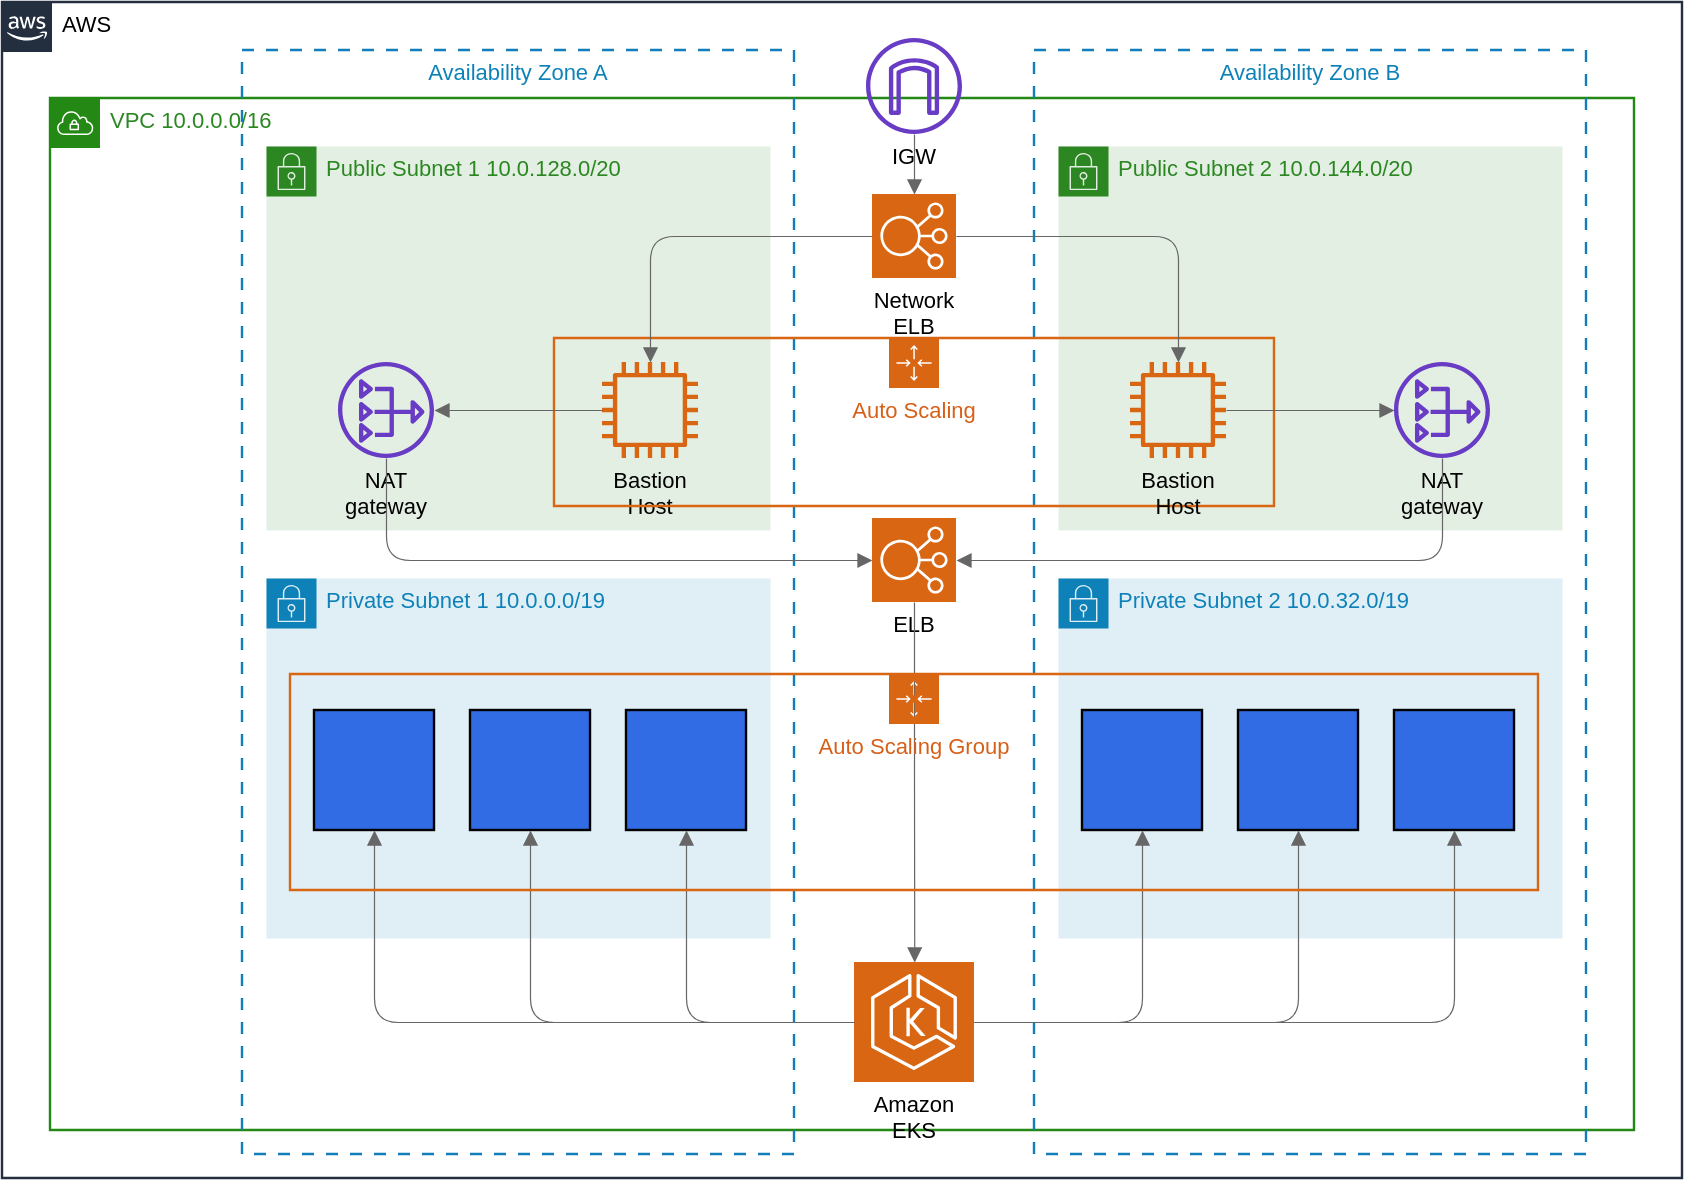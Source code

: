 <mxfile version="12.2.7" type="github" pages="2">
  <diagram id="dHQVJWcZbnQs-88rT2f-" name="Page-1">
    <mxGraphModel dx="946" dy="535" grid="1" gridSize="10" guides="1" tooltips="1" connect="1" arrows="1" fold="1" page="1" pageScale="1" pageWidth="827" pageHeight="1169" math="0" shadow="0">
      <root>
        <mxCell id="0"/>
        <mxCell id="1" parent="0"/>
        <mxCell id="4P0GgKVW7XmWCGAA4Uph-1" value="Private Subnet 1 10.0.0.0/19" style="html=1;whiteSpace=wrap;shape=mxgraph.aws4.group;grIcon=mxgraph.aws4.group_security_group;grStroke=0;verticalAlign=top;align=left;spacingLeft=30;fillOpacity=100;fillColor=#E0EFF6;strokeColor=#0E82B8;fontColor=#0E82B8;fontSize=11;spacing=0;strokeOpacity=100;strokeWidth=0;" vertex="1" parent="1">
          <mxGeometry x="240" y="408" width="252" height="180" as="geometry"/>
        </mxCell>
        <mxCell id="4P0GgKVW7XmWCGAA4Uph-2" value="AWS" style="html=1;whiteSpace=wrap;shape=mxgraph.aws4.group;grIcon=mxgraph.aws4.group_aws_cloud_alt;verticalAlign=top;align=left;spacingLeft=30;fillColor=none;fillOpacity=100;fontSize=11;spacing=0;strokeColor=#232f3e;strokeOpacity=100;strokeWidth=1.2;" vertex="1" parent="1">
          <mxGeometry x="108" y="120" width="840" height="588" as="geometry"/>
        </mxCell>
        <mxCell id="4P0GgKVW7XmWCGAA4Uph-3" value="VPC 10.0.0.0/16" style="html=1;whiteSpace=wrap;shape=mxgraph.aws4.group;grIcon=mxgraph.aws4.group_vpc;verticalAlign=top;align=left;spacingLeft=30;fillColor=none;fillOpacity=100;fontColor=#2C8723;fontSize=11;spacing=0;strokeColor=#248814;strokeOpacity=100;strokeWidth=1.2;" vertex="1" parent="1">
          <mxGeometry x="132" y="168" width="792" height="516" as="geometry"/>
        </mxCell>
        <mxCell id="4P0GgKVW7XmWCGAA4Uph-4" value="Public Subnet 1 10.0.128.0/20" style="html=1;whiteSpace=wrap;shape=mxgraph.aws4.group;grIcon=mxgraph.aws4.group_security_group;grStroke=0;verticalAlign=top;align=left;spacingLeft=30;fillOpacity=100;fillColor=#E4EFE3;strokeColor=#2C8723;fontColor=#2C8723;fontSize=11;spacing=0;strokeOpacity=100;strokeWidth=0;" vertex="1" parent="1">
          <mxGeometry x="240" y="192" width="252" height="192" as="geometry"/>
        </mxCell>
        <mxCell id="4P0GgKVW7XmWCGAA4Uph-5" value="Bastion Host" style="html=1;whiteSpace=wrap;shape=mxgraph.aws4.instance2;labelPosition=center;verticalLabelPosition=bottom;align=center;verticalAlign=top;strokeColor=none;fontSize=11;spacing=0;strokeOpacity=100;fillColor=#d86613;strokeWidth=1.2;" vertex="1" parent="1">
          <mxGeometry x="408" y="300" width="48" height="48" as="geometry"/>
        </mxCell>
        <mxCell id="4P0GgKVW7XmWCGAA4Uph-6" value="Availability Zone B" style="html=1;whiteSpace=wrap;verticalAlign=top;fillColor=none;fillOpacity=100;dashed=1;dashPattern=5 5;fontColor=#0E82B8;fontSize=11;spacing=0;strokeColor=#147eba;strokeOpacity=100;strokeWidth=1.2;" vertex="1" parent="1">
          <mxGeometry x="624" y="144" width="276" height="552" as="geometry"/>
        </mxCell>
        <mxCell id="4P0GgKVW7XmWCGAA4Uph-7" value="Availability Zone A" style="html=1;whiteSpace=wrap;verticalAlign=top;fillColor=none;fillOpacity=100;dashed=1;dashPattern=5 5;fontColor=#0E82B8;fontSize=11;spacing=0;strokeColor=#147eba;strokeOpacity=100;strokeWidth=1.2;" vertex="1" parent="1">
          <mxGeometry x="228" y="144" width="276" height="552" as="geometry"/>
        </mxCell>
        <mxCell id="4P0GgKVW7XmWCGAA4Uph-8" value="Public Subnet 2 10.0.144.0/20" style="html=1;whiteSpace=wrap;shape=mxgraph.aws4.group;grIcon=mxgraph.aws4.group_security_group;grStroke=0;verticalAlign=top;align=left;spacingLeft=30;fillOpacity=100;fillColor=#E4EFE3;strokeColor=#2C8723;fontColor=#2C8723;fontSize=11;spacing=0;strokeOpacity=100;strokeWidth=0;" vertex="1" parent="1">
          <mxGeometry x="636" y="192" width="252" height="192" as="geometry"/>
        </mxCell>
        <mxCell id="4P0GgKVW7XmWCGAA4Uph-9" value="Private Subnet 2 10.0.32.0/19" style="html=1;whiteSpace=wrap;shape=mxgraph.aws4.group;grIcon=mxgraph.aws4.group_security_group;grStroke=0;verticalAlign=top;align=left;spacingLeft=30;fillOpacity=100;fillColor=#E0EFF6;strokeColor=#0E82B8;fontColor=#0E82B8;fontSize=11;spacing=0;strokeOpacity=100;strokeWidth=0;" vertex="1" parent="1">
          <mxGeometry x="636" y="408" width="252" height="180" as="geometry"/>
        </mxCell>
        <mxCell id="4P0GgKVW7XmWCGAA4Uph-10" value="" style="html=1;whiteSpace=wrap;fontSize=11;spacing=0;strokeOpacity=100;fillColor=#326ce5;strokeWidth=1.2;" vertex="1" parent="1">
          <mxGeometry x="264" y="474" width="60" height="60" as="geometry"/>
        </mxCell>
        <mxCell id="4P0GgKVW7XmWCGAA4Uph-11" value="Network ELB" style="html=1;whiteSpace=wrap;shape=mxgraph.aws4.resourceIcon;resIcon=mxgraph.aws4.elastic_load_balancing;verticalLabelPosition=bottom;align=center;verticalAlign=top;strokeColor=#ffffff;fontSize=11;spacing=0;strokeOpacity=100;fillColor=#d86613;strokeWidth=1.2;" vertex="1" parent="1">
          <mxGeometry x="543" y="216" width="42" height="42" as="geometry"/>
        </mxCell>
        <mxCell id="4P0GgKVW7XmWCGAA4Uph-12" value="Amazon EKS" style="html=1;whiteSpace=wrap;shape=mxgraph.aws4.resourceIcon;resIcon=mxgraph.aws4.eks;verticalLabelPosition=bottom;align=center;verticalAlign=top;strokeColor=#ffffff;fontSize=11;spacing=0;strokeOpacity=100;fillColor=#d86613;strokeWidth=1.2;" vertex="1" parent="1">
          <mxGeometry x="534" y="600" width="60" height="60" as="geometry"/>
        </mxCell>
        <mxCell id="4P0GgKVW7XmWCGAA4Uph-13" value="" style="html=1;whiteSpace=wrap;fontSize=11;spacing=0;strokeOpacity=100;fillColor=#326ce5;strokeWidth=1.2;" vertex="1" parent="1">
          <mxGeometry x="342" y="474" width="60" height="60" as="geometry"/>
        </mxCell>
        <mxCell id="4P0GgKVW7XmWCGAA4Uph-14" value="" style="html=1;whiteSpace=wrap;fontSize=11;spacing=0;strokeOpacity=100;fillColor=#326ce5;strokeWidth=1.2;" vertex="1" parent="1">
          <mxGeometry x="420" y="474" width="60" height="60" as="geometry"/>
        </mxCell>
        <mxCell id="4P0GgKVW7XmWCGAA4Uph-15" value="" style="html=1;whiteSpace=wrap;fontSize=11;spacing=0;strokeOpacity=100;fillColor=#326ce5;strokeWidth=1.2;" vertex="1" parent="1">
          <mxGeometry x="648" y="474" width="60" height="60" as="geometry"/>
        </mxCell>
        <mxCell id="4P0GgKVW7XmWCGAA4Uph-16" value="" style="html=1;whiteSpace=wrap;fontSize=11;spacing=0;strokeOpacity=100;fillColor=#326ce5;strokeWidth=1.2;" vertex="1" parent="1">
          <mxGeometry x="726" y="474" width="60" height="60" as="geometry"/>
        </mxCell>
        <mxCell id="4P0GgKVW7XmWCGAA4Uph-17" value="" style="html=1;whiteSpace=wrap;fontSize=11;spacing=0;strokeOpacity=100;fillColor=#326ce5;strokeWidth=1.2;" vertex="1" parent="1">
          <mxGeometry x="804" y="474" width="60" height="60" as="geometry"/>
        </mxCell>
        <mxCell id="4P0GgKVW7XmWCGAA4Uph-18" value="" style="html=1;jettySize=18;fontSize=11;strokeColor=#666666;strokeOpacity=100;strokeWidth=0.6;rounded=1;arcSize=24;edgeStyle=orthogonalEdgeStyle;startArrow=none;endArrow=block;endFill=1;exitX=1;exitY=0.5;exitPerimeter=1;entryX=0.5;entryY=1;entryPerimeter=1;" edge="1" parent="1" source="4P0GgKVW7XmWCGAA4Uph-12" target="4P0GgKVW7XmWCGAA4Uph-15">
          <mxGeometry width="100" height="100" relative="1" as="geometry"/>
        </mxCell>
        <mxCell id="4P0GgKVW7XmWCGAA4Uph-19" value="" style="html=1;jettySize=18;fontSize=11;strokeColor=#666666;strokeOpacity=100;strokeWidth=0.6;rounded=1;arcSize=24;edgeStyle=orthogonalEdgeStyle;startArrow=none;endArrow=block;endFill=1;exitX=1;exitY=0.5;exitPerimeter=1;entryX=0.5;entryY=1;entryPerimeter=1;" edge="1" parent="1" source="4P0GgKVW7XmWCGAA4Uph-12" target="4P0GgKVW7XmWCGAA4Uph-16">
          <mxGeometry width="100" height="100" relative="1" as="geometry"/>
        </mxCell>
        <mxCell id="4P0GgKVW7XmWCGAA4Uph-20" value="" style="html=1;jettySize=18;fontSize=11;strokeColor=#666666;strokeOpacity=100;strokeWidth=0.6;rounded=1;arcSize=24;edgeStyle=orthogonalEdgeStyle;startArrow=none;endArrow=block;endFill=1;exitX=1;exitY=0.5;exitPerimeter=1;entryX=0.5;entryY=1;entryPerimeter=1;" edge="1" parent="1" source="4P0GgKVW7XmWCGAA4Uph-12" target="4P0GgKVW7XmWCGAA4Uph-17">
          <mxGeometry width="100" height="100" relative="1" as="geometry"/>
        </mxCell>
        <mxCell id="4P0GgKVW7XmWCGAA4Uph-21" value="" style="html=1;jettySize=18;fontSize=11;strokeColor=#666666;strokeOpacity=100;strokeWidth=0.6;rounded=1;arcSize=24;edgeStyle=orthogonalEdgeStyle;startArrow=none;endArrow=block;endFill=1;exitX=0;exitY=0.5;exitPerimeter=1;entryX=0.5;entryY=1;entryPerimeter=1;" edge="1" parent="1" source="4P0GgKVW7XmWCGAA4Uph-12" target="4P0GgKVW7XmWCGAA4Uph-10">
          <mxGeometry width="100" height="100" relative="1" as="geometry"/>
        </mxCell>
        <mxCell id="4P0GgKVW7XmWCGAA4Uph-22" value="" style="html=1;jettySize=18;fontSize=11;strokeColor=#666666;strokeOpacity=100;strokeWidth=0.6;rounded=1;arcSize=24;edgeStyle=orthogonalEdgeStyle;startArrow=none;endArrow=block;endFill=1;exitX=0;exitY=0.5;exitPerimeter=1;entryX=0.5;entryY=1;entryPerimeter=1;" edge="1" parent="1" source="4P0GgKVW7XmWCGAA4Uph-12" target="4P0GgKVW7XmWCGAA4Uph-13">
          <mxGeometry width="100" height="100" relative="1" as="geometry"/>
        </mxCell>
        <mxCell id="4P0GgKVW7XmWCGAA4Uph-23" value="" style="html=1;jettySize=18;fontSize=11;strokeColor=#666666;strokeOpacity=100;strokeWidth=0.6;rounded=1;arcSize=24;edgeStyle=orthogonalEdgeStyle;startArrow=none;endArrow=block;endFill=1;exitX=0;exitY=0.5;exitPerimeter=1;entryX=0.5;entryY=1;entryPerimeter=1;" edge="1" parent="1" source="4P0GgKVW7XmWCGAA4Uph-12" target="4P0GgKVW7XmWCGAA4Uph-14">
          <mxGeometry width="100" height="100" relative="1" as="geometry"/>
        </mxCell>
        <mxCell id="4P0GgKVW7XmWCGAA4Uph-24" value="Auto Scaling" style="html=1;whiteSpace=wrap;shape=mxgraph.aws4.groupCenter;grIcon=mxgraph.aws4.group_auto_scaling_group;grStroke=1;verticalAlign=top;fillColor=none;fillOpacity=100;fontColor=#D75F17;spacingTop=25;fontSize=11;spacing=0;strokeColor=#d86613;strokeOpacity=100;strokeWidth=1.2;" vertex="1" parent="1">
          <mxGeometry x="384" y="288" width="360" height="84" as="geometry"/>
        </mxCell>
        <mxCell id="4P0GgKVW7XmWCGAA4Uph-25" value="IGW" style="html=1;whiteSpace=wrap;shape=mxgraph.aws4.internet_gateway;labelPosition=center;verticalLabelPosition=bottom;align=center;verticalAlign=top;strokeColor=none;fontSize=11;spacing=0;strokeOpacity=100;fillColor=#693cc5;strokeWidth=1.2;" vertex="1" parent="1">
          <mxGeometry x="540" y="138" width="48" height="48" as="geometry"/>
        </mxCell>
        <mxCell id="4P0GgKVW7XmWCGAA4Uph-26" value="" style="html=1;jettySize=18;fontSize=11;strokeColor=#666666;strokeOpacity=100;strokeWidth=0.6;rounded=1;arcSize=24;edgeStyle=orthogonalEdgeStyle;startArrow=none;endArrow=block;endFill=1;exitX=0.5;exitY=1;exitPerimeter=1;entryX=0.5;entryY=0;entryPerimeter=1;" edge="1" parent="1" source="4P0GgKVW7XmWCGAA4Uph-25" target="4P0GgKVW7XmWCGAA4Uph-11">
          <mxGeometry width="100" height="100" relative="1" as="geometry"/>
        </mxCell>
        <mxCell id="4P0GgKVW7XmWCGAA4Uph-27" value="Bastion Host" style="html=1;whiteSpace=wrap;shape=mxgraph.aws4.instance2;labelPosition=center;verticalLabelPosition=bottom;align=center;verticalAlign=top;strokeColor=none;fontSize=11;spacing=0;strokeOpacity=100;fillColor=#d86613;strokeWidth=1.2;" vertex="1" parent="1">
          <mxGeometry x="672" y="300" width="48" height="48" as="geometry"/>
        </mxCell>
        <mxCell id="4P0GgKVW7XmWCGAA4Uph-28" value="NAT gateway" style="html=1;whiteSpace=wrap;shape=mxgraph.aws4.nat_gateway;labelPosition=center;verticalLabelPosition=bottom;align=center;verticalAlign=top;strokeColor=none;fontSize=11;spacing=0;strokeOpacity=100;fillColor=#693cc5;strokeWidth=1.2;" vertex="1" parent="1">
          <mxGeometry x="276" y="300" width="48" height="48" as="geometry"/>
        </mxCell>
        <mxCell id="4P0GgKVW7XmWCGAA4Uph-29" value="NAT gateway" style="html=1;whiteSpace=wrap;shape=mxgraph.aws4.nat_gateway;labelPosition=center;verticalLabelPosition=bottom;align=center;verticalAlign=top;strokeColor=none;fontSize=11;spacing=0;strokeOpacity=100;fillColor=#693cc5;strokeWidth=1.2;" vertex="1" parent="1">
          <mxGeometry x="804" y="300" width="48" height="48" as="geometry"/>
        </mxCell>
        <mxCell id="4P0GgKVW7XmWCGAA4Uph-30" value="" style="html=1;jettySize=18;fontSize=11;strokeColor=#666666;strokeOpacity=100;strokeWidth=0.6;rounded=1;arcSize=24;edgeStyle=orthogonalEdgeStyle;startArrow=none;endArrow=block;endFill=1;exitX=0;exitY=0.5;exitPerimeter=1;entryX=0.5;entryY=0;entryPerimeter=1;" edge="1" parent="1" source="4P0GgKVW7XmWCGAA4Uph-11" target="4P0GgKVW7XmWCGAA4Uph-5">
          <mxGeometry width="100" height="100" relative="1" as="geometry"/>
        </mxCell>
        <mxCell id="4P0GgKVW7XmWCGAA4Uph-31" value="" style="html=1;jettySize=18;fontSize=11;strokeColor=#666666;strokeOpacity=100;strokeWidth=0.6;rounded=1;arcSize=24;edgeStyle=orthogonalEdgeStyle;startArrow=none;endArrow=block;endFill=1;exitX=1.0;exitY=0.5;exitPerimeter=1;entryX=0.5;entryY=0;entryPerimeter=1;" edge="1" parent="1" source="4P0GgKVW7XmWCGAA4Uph-11" target="4P0GgKVW7XmWCGAA4Uph-27">
          <mxGeometry width="100" height="100" relative="1" as="geometry"/>
        </mxCell>
        <mxCell id="4P0GgKVW7XmWCGAA4Uph-32" value="" style="html=1;jettySize=18;fontSize=11;strokeColor=#666666;strokeOpacity=100;strokeWidth=0.6;rounded=1;arcSize=24;edgeStyle=orthogonalEdgeStyle;startArrow=none;endArrow=block;endFill=1;exitX=0;exitY=0.5;exitPerimeter=1;entryX=1;entryY=0.5;entryPerimeter=1;" edge="1" parent="1" source="4P0GgKVW7XmWCGAA4Uph-5" target="4P0GgKVW7XmWCGAA4Uph-28">
          <mxGeometry width="100" height="100" relative="1" as="geometry"/>
        </mxCell>
        <mxCell id="4P0GgKVW7XmWCGAA4Uph-33" value="" style="html=1;jettySize=18;fontSize=11;strokeColor=#666666;strokeOpacity=100;strokeWidth=0.6;rounded=1;arcSize=24;edgeStyle=orthogonalEdgeStyle;startArrow=none;endArrow=block;endFill=1;exitX=1;exitY=0.5;exitPerimeter=1;entryX=0;entryY=0.5;entryPerimeter=1;" edge="1" parent="1" source="4P0GgKVW7XmWCGAA4Uph-27" target="4P0GgKVW7XmWCGAA4Uph-29">
          <mxGeometry width="100" height="100" relative="1" as="geometry"/>
        </mxCell>
        <mxCell id="4P0GgKVW7XmWCGAA4Uph-34" value="ELB" style="html=1;whiteSpace=wrap;shape=mxgraph.aws4.resourceIcon;resIcon=mxgraph.aws4.elastic_load_balancing;verticalLabelPosition=bottom;align=center;verticalAlign=top;strokeColor=#ffffff;fontSize=11;spacing=0;strokeOpacity=100;fillColor=#d86613;strokeWidth=1.2;" vertex="1" parent="1">
          <mxGeometry x="543" y="378" width="42" height="42" as="geometry"/>
        </mxCell>
        <mxCell id="4P0GgKVW7XmWCGAA4Uph-35" value="" style="html=1;jettySize=18;fontSize=11;strokeColor=#666666;strokeOpacity=100;strokeWidth=0.6;rounded=1;arcSize=24;edgeStyle=orthogonalEdgeStyle;startArrow=none;endArrow=block;endFill=1;exitX=0.5;exitY=1;exitPerimeter=1;entryX=0;entryY=0.5;entryPerimeter=1;" edge="1" parent="1" source="4P0GgKVW7XmWCGAA4Uph-28" target="4P0GgKVW7XmWCGAA4Uph-34">
          <mxGeometry width="100" height="100" relative="1" as="geometry"/>
        </mxCell>
        <mxCell id="4P0GgKVW7XmWCGAA4Uph-36" value="" style="html=1;jettySize=18;fontSize=11;strokeColor=#666666;strokeOpacity=100;strokeWidth=0.6;rounded=1;arcSize=24;edgeStyle=orthogonalEdgeStyle;startArrow=none;endArrow=block;endFill=1;exitX=0.5;exitY=1;exitPerimeter=1;entryX=1.0;entryY=0.5;entryPerimeter=1;" edge="1" parent="1" source="4P0GgKVW7XmWCGAA4Uph-29" target="4P0GgKVW7XmWCGAA4Uph-34">
          <mxGeometry width="100" height="100" relative="1" as="geometry"/>
        </mxCell>
        <mxCell id="4P0GgKVW7XmWCGAA4Uph-37" value="" style="html=1;jettySize=18;fontSize=11;strokeColor=#666666;strokeOpacity=100;strokeWidth=0.6;rounded=1;arcSize=24;edgeStyle=orthogonalEdgeStyle;startArrow=none;endArrow=block;endFill=1;exitX=0.5;exitY=1.0;exitPerimeter=1;entryX=0.502;entryY=0;entryPerimeter=1;" edge="1" parent="1" source="4P0GgKVW7XmWCGAA4Uph-34" target="4P0GgKVW7XmWCGAA4Uph-12">
          <mxGeometry width="100" height="100" relative="1" as="geometry"/>
        </mxCell>
        <mxCell id="4P0GgKVW7XmWCGAA4Uph-38" value="Auto Scaling Group" style="html=1;whiteSpace=wrap;shape=mxgraph.aws4.groupCenter;grIcon=mxgraph.aws4.group_auto_scaling_group;grStroke=1;verticalAlign=top;fillColor=none;fillOpacity=100;fontColor=#D75F17;spacingTop=25;fontSize=11;spacing=0;strokeColor=#d86613;strokeOpacity=100;strokeWidth=1.2;" vertex="1" parent="1">
          <mxGeometry x="252" y="456" width="624" height="108" as="geometry"/>
        </mxCell>
      </root>
    </mxGraphModel>
  </diagram>
  <diagram id="OmynXbFORDOkbA6GmS9q" name="Page-2">
    <mxGraphModel dx="946" dy="535" grid="1" gridSize="10" guides="1" tooltips="1" connect="1" arrows="1" fold="1" page="1" pageScale="1" pageWidth="827" pageHeight="1169" math="0" shadow="0">
      <root>
        <mxCell id="Hji5cvBM2k3wOwaNork3-0"/>
        <mxCell id="Hji5cvBM2k3wOwaNork3-1" parent="Hji5cvBM2k3wOwaNork3-0"/>
        <mxCell id="xUdxgYJqyFcKr5hTfbhT-1" value="   Namespace-1" style="html=1;whiteSpace=wrap;fontSize=11;spacing=0;strokeColor=#666666;strokeOpacity=100;fillOpacity=0;rounded=1;absoluteArcSize=1;arcSize=2.4;fillColor=#000000;dashed=1;dashPattern=1 4;strokeWidth=1.8;" vertex="1" parent="Hji5cvBM2k3wOwaNork3-1">
          <mxGeometry x="658" y="452" width="252" height="96" as="geometry"/>
        </mxCell>
        <mxCell id="Hji5cvBM2k3wOwaNork3-121" value="Auto Scaling" style="html=1;whiteSpace=wrap;shape=mxgraph.aws4.groupCenter;grIcon=mxgraph.aws4.group_auto_scaling_group;grStroke=1;verticalAlign=top;fillColor=none;fillOpacity=100;fontColor=#D75F17;spacingTop=25;fontSize=11;spacing=0;strokeColor=#d86613;strokeOpacity=100;strokeWidth=1.2;" vertex="1" parent="Hji5cvBM2k3wOwaNork3-1">
          <mxGeometry x="370" y="467" width="408" height="71" as="geometry"/>
        </mxCell>
        <mxCell id="Hji5cvBM2k3wOwaNork3-76" value="Private Subnet 1 10.0.0.0/19" style="html=1;whiteSpace=wrap;shape=mxgraph.aws4.group;grIcon=mxgraph.aws4.group_security_group;grStroke=0;verticalAlign=top;align=left;spacingLeft=30;fillOpacity=100;fillColor=#E0EFF6;strokeColor=#0E82B8;fontColor=#0E82B8;fontSize=11;spacing=0;strokeOpacity=100;strokeWidth=0;" vertex="1" parent="Hji5cvBM2k3wOwaNork3-1">
          <mxGeometry x="190" y="394" width="312" height="348" as="geometry"/>
        </mxCell>
        <mxCell id="Hji5cvBM2k3wOwaNork3-77" value="AWS" style="html=1;whiteSpace=wrap;shape=mxgraph.aws4.group;grIcon=mxgraph.aws4.group_aws_cloud_alt;verticalAlign=top;align=left;spacingLeft=30;fillColor=none;fillOpacity=100;fontSize=11;spacing=0;strokeColor=#232f3e;strokeOpacity=100;strokeWidth=1.2;" vertex="1" parent="Hji5cvBM2k3wOwaNork3-1">
          <mxGeometry x="58" y="118" width="960" height="660" as="geometry"/>
        </mxCell>
        <mxCell id="Hji5cvBM2k3wOwaNork3-79" value="Public Subnet 1 10.0.128.0/20" style="html=1;whiteSpace=wrap;shape=mxgraph.aws4.group;grIcon=mxgraph.aws4.group_security_group;grStroke=0;verticalAlign=top;align=left;spacingLeft=30;fillOpacity=100;fillColor=#E4EFE3;strokeColor=#2C8723;fontColor=#2C8723;fontSize=11;spacing=0;strokeOpacity=100;strokeWidth=0;" vertex="1" parent="Hji5cvBM2k3wOwaNork3-1">
          <mxGeometry x="190" y="202" width="312" height="180" as="geometry"/>
        </mxCell>
        <mxCell id="Hji5cvBM2k3wOwaNork3-80" value="Bastion Host" style="html=1;whiteSpace=wrap;shape=mxgraph.aws4.instance2;labelPosition=center;verticalLabelPosition=bottom;align=center;verticalAlign=top;strokeColor=none;fontSize=11;spacing=0;strokeOpacity=100;fillColor=#d86613;strokeWidth=1.2;" vertex="1" parent="Hji5cvBM2k3wOwaNork3-1">
          <mxGeometry x="418" y="297" width="48" height="48" as="geometry"/>
        </mxCell>
        <mxCell id="Hji5cvBM2k3wOwaNork3-81" value="" style="html=1;whiteSpace=wrap;fontSize=11;spacing=0;strokeOpacity=100;fillColor=#326ce5;strokeWidth=1.2;" vertex="1" parent="Hji5cvBM2k3wOwaNork3-1">
          <mxGeometry x="319" y="682" width="54" height="54" as="geometry"/>
        </mxCell>
        <mxCell id="Hji5cvBM2k3wOwaNork3-82" value="Availability Zone B" style="html=1;whiteSpace=wrap;verticalAlign=top;fillColor=none;fillOpacity=100;dashed=1;dashPattern=5 5;fontColor=#0E82B8;fontSize=11;spacing=0;strokeColor=#147eba;strokeOpacity=100;strokeWidth=1.2;" vertex="1" parent="Hji5cvBM2k3wOwaNork3-1">
          <mxGeometry x="634" y="142" width="336" height="624" as="geometry"/>
        </mxCell>
        <mxCell id="Hji5cvBM2k3wOwaNork3-83" value="Availability Zone A" style="html=1;whiteSpace=wrap;verticalAlign=top;fillColor=none;fillOpacity=100;dashed=1;dashPattern=5 5;fontColor=#0E82B8;fontSize=11;spacing=0;strokeColor=#147eba;strokeOpacity=100;strokeWidth=1.2;" vertex="1" parent="Hji5cvBM2k3wOwaNork3-1">
          <mxGeometry x="178" y="142" width="336" height="624" as="geometry"/>
        </mxCell>
        <mxCell id="Hji5cvBM2k3wOwaNork3-84" value="   Namespace-1" style="html=1;whiteSpace=wrap;fontSize=11;spacing=0;strokeColor=#666666;strokeOpacity=100;fillOpacity=0;rounded=1;absoluteArcSize=1;arcSize=2.4;fillColor=#000000;dashed=1;dashPattern=1 4;strokeWidth=1.8;" vertex="1" parent="Hji5cvBM2k3wOwaNork3-1">
          <mxGeometry x="238" y="454" width="252" height="96" as="geometry"/>
        </mxCell>
        <mxCell id="Hji5cvBM2k3wOwaNork3-87" value="" style="html=1;jettySize=18;fontSize=11;strokeColor=#666666;strokeOpacity=100;strokeWidth=0.6;rounded=1;arcSize=24;edgeStyle=orthogonalEdgeStyle;startArrow=none;endArrow=none;exitX=0.026;exitY=0.5;exitPerimeter=1;entryX=0.026;entryY=0.5;entryPerimeter=1;" edge="1" parent="Hji5cvBM2k3wOwaNork3-1" source="Hji5cvBM2k3wOwaNork3-81">
          <mxGeometry width="100" height="100" relative="1" as="geometry">
            <mxPoint x="222" y="454" as="targetPoint"/>
          </mxGeometry>
        </mxCell>
        <mxCell id="Hji5cvBM2k3wOwaNork3-88" value="Public Subnet 2 10.0.144.0/20" style="html=1;whiteSpace=wrap;shape=mxgraph.aws4.group;grIcon=mxgraph.aws4.group_security_group;grStroke=0;verticalAlign=top;align=left;spacingLeft=30;fillOpacity=100;fillColor=#E4EFE3;strokeColor=#2C8723;fontColor=#2C8723;fontSize=11;spacing=0;strokeOpacity=100;strokeWidth=0;" vertex="1" parent="Hji5cvBM2k3wOwaNork3-1">
          <mxGeometry x="646" y="202" width="312" height="180" as="geometry"/>
        </mxCell>
        <mxCell id="Hji5cvBM2k3wOwaNork3-89" value="Bastion Host" style="html=1;whiteSpace=wrap;shape=mxgraph.aws4.instance2;labelPosition=center;verticalLabelPosition=bottom;align=center;verticalAlign=top;strokeColor=none;fontSize=11;spacing=0;strokeOpacity=100;fillColor=#d86613;strokeWidth=1.2;" vertex="1" parent="Hji5cvBM2k3wOwaNork3-1">
          <mxGeometry x="676" y="297" width="48" height="48" as="geometry"/>
        </mxCell>
        <mxCell id="Hji5cvBM2k3wOwaNork3-90" value="Namespace-1	" style="html=1;whiteSpace=wrap;fontSize=11;spacing=0;strokeColor=#666666;strokeOpacity=100;fillOpacity=0;rounded=1;absoluteArcSize=1;arcSize=2.4;fillColor=#000000;dashed=1;dashPattern=1 4;strokeWidth=1.8;" vertex="1" parent="Hji5cvBM2k3wOwaNork3-1">
          <mxGeometry x="658" y="454" width="252" height="96" as="geometry"/>
        </mxCell>
        <mxCell id="Hji5cvBM2k3wOwaNork3-91" value="Private Subnet 2 10.0.32.0/19" style="html=1;whiteSpace=wrap;shape=mxgraph.aws4.group;grIcon=mxgraph.aws4.group_security_group;grStroke=0;verticalAlign=top;align=left;spacingLeft=30;fillOpacity=100;fillColor=#E0EFF6;strokeColor=#0E82B8;fontColor=#0E82B8;fontSize=11;spacing=0;strokeOpacity=100;strokeWidth=0;" vertex="1" parent="Hji5cvBM2k3wOwaNork3-1">
          <mxGeometry x="646" y="394" width="312" height="348" as="geometry"/>
        </mxCell>
        <mxCell id="Hji5cvBM2k3wOwaNork3-92" value="" style="html=1;whiteSpace=wrap;fontSize=11;spacing=0;strokeOpacity=100;fillColor=#326ce5;strokeWidth=1.2;" vertex="1" parent="Hji5cvBM2k3wOwaNork3-1">
          <mxGeometry x="775" y="682" width="54" height="54" as="geometry"/>
        </mxCell>
        <mxCell id="Hji5cvBM2k3wOwaNork3-96" value="Network ELB" style="html=1;whiteSpace=wrap;shape=mxgraph.aws4.resourceIcon;resIcon=mxgraph.aws4.elastic_load_balancing;verticalLabelPosition=bottom;align=center;verticalAlign=top;strokeColor=#ffffff;fontSize=11;spacing=0;strokeOpacity=100;fillColor=#d86613;strokeWidth=1.2;" vertex="1" parent="Hji5cvBM2k3wOwaNork3-1">
          <mxGeometry x="550" y="215" width="48" height="48" as="geometry"/>
        </mxCell>
        <mxCell id="Hji5cvBM2k3wOwaNork3-97" value="ELB" style="html=1;whiteSpace=wrap;shape=mxgraph.aws4.resourceIcon;resIcon=mxgraph.aws4.elastic_load_balancing;verticalLabelPosition=bottom;align=center;verticalAlign=top;strokeColor=#ffffff;fontSize=11;spacing=0;strokeOpacity=100;fillColor=#d86613;strokeWidth=1.2;" vertex="1" parent="Hji5cvBM2k3wOwaNork3-1">
          <mxGeometry x="550" y="394" width="48" height="48" as="geometry"/>
        </mxCell>
        <mxCell id="Hji5cvBM2k3wOwaNork3-98" value="" style="html=1;jettySize=18;fontSize=11;strokeColor=#666666;strokeOpacity=100;strokeWidth=0.6;rounded=1;arcSize=24;edgeStyle=orthogonalEdgeStyle;startArrow=none;endArrow=none;exitX=0.5;exitY=1;exitPerimeter=1;entryX=0.974;entryY=0.5;entryPerimeter=1;" edge="1" parent="Hji5cvBM2k3wOwaNork3-1" source="Hji5cvBM2k3wOwaNork3-97" target="Hji5cvBM2k3wOwaNork3-81">
          <mxGeometry width="100" height="100" relative="1" as="geometry"/>
        </mxCell>
        <mxCell id="Hji5cvBM2k3wOwaNork3-99" value="" style="html=1;jettySize=18;fontSize=11;strokeColor=#666666;strokeOpacity=100;strokeWidth=0.6;rounded=1;arcSize=24;edgeStyle=orthogonalEdgeStyle;startArrow=none;endArrow=none;exitX=0.974;exitY=0.5;exitPerimeter=1;entryX=0.974;entryY=0.5;entryPerimeter=1;" edge="1" parent="Hji5cvBM2k3wOwaNork3-1" source="Hji5cvBM2k3wOwaNork3-92">
          <mxGeometry width="100" height="100" relative="1" as="geometry">
            <mxPoint x="927" y="454" as="targetPoint"/>
          </mxGeometry>
        </mxCell>
        <mxCell id="Hji5cvBM2k3wOwaNork3-100" value="" style="html=1;jettySize=18;fontSize=11;strokeColor=#666666;strokeOpacity=100;strokeWidth=0.6;rounded=1;arcSize=24;edgeStyle=orthogonalEdgeStyle;startArrow=none;endArrow=none;exitX=0.5;exitY=1;exitPerimeter=1;entryX=0.026;entryY=0.5;entryPerimeter=1;" edge="1" parent="Hji5cvBM2k3wOwaNork3-1" source="Hji5cvBM2k3wOwaNork3-97" target="Hji5cvBM2k3wOwaNork3-92">
          <mxGeometry width="100" height="100" relative="1" as="geometry"/>
        </mxCell>
        <mxCell id="Hji5cvBM2k3wOwaNork3-101" value="NAT gateway" style="html=1;whiteSpace=wrap;shape=mxgraph.aws4.nat_gateway;labelPosition=center;verticalLabelPosition=bottom;align=center;verticalAlign=top;strokeColor=none;fontSize=11;spacing=0;strokeOpacity=100;fillColor=#693cc5;strokeWidth=1.2;" vertex="1" parent="Hji5cvBM2k3wOwaNork3-1">
          <mxGeometry x="226" y="297" width="48" height="48" as="geometry"/>
        </mxCell>
        <mxCell id="Hji5cvBM2k3wOwaNork3-102" value="NAT gateway" style="html=1;whiteSpace=wrap;shape=mxgraph.aws4.nat_gateway;labelPosition=center;verticalLabelPosition=bottom;align=center;verticalAlign=top;strokeColor=none;fontSize=11;spacing=0;strokeOpacity=100;fillColor=#693cc5;strokeWidth=1.2;" vertex="1" parent="Hji5cvBM2k3wOwaNork3-1">
          <mxGeometry x="874" y="297" width="48" height="48" as="geometry"/>
        </mxCell>
        <mxCell id="Hji5cvBM2k3wOwaNork3-103" value="" style="html=1;jettySize=18;fontSize=11;strokeColor=#666666;strokeOpacity=100;strokeWidth=0.6;rounded=1;arcSize=24;edgeStyle=orthogonalEdgeStyle;startArrow=none;endArrow=none;exitX=0.5;exitY=1;exitPerimeter=1;entryX=0.5;entryY=0;entryPerimeter=1;" edge="1" parent="Hji5cvBM2k3wOwaNork3-1" source="Hji5cvBM2k3wOwaNork3-105" target="Hji5cvBM2k3wOwaNork3-96">
          <mxGeometry width="100" height="100" relative="1" as="geometry"/>
        </mxCell>
        <mxCell id="Hji5cvBM2k3wOwaNork3-104" value="Auto Scaling" style="html=1;whiteSpace=wrap;shape=mxgraph.aws4.groupCenter;grIcon=mxgraph.aws4.group_auto_scaling_group;grStroke=1;verticalAlign=top;fillColor=none;fillOpacity=100;fontColor=#D75F17;spacingTop=25;fontSize=11;spacing=0;strokeColor=#d86613;strokeOpacity=100;strokeWidth=1.2;" vertex="1" parent="Hji5cvBM2k3wOwaNork3-1">
          <mxGeometry x="388" y="288" width="372" height="81" as="geometry"/>
        </mxCell>
        <mxCell id="Hji5cvBM2k3wOwaNork3-105" value="IGW" style="html=1;whiteSpace=wrap;shape=mxgraph.aws4.internet_gateway;labelPosition=center;verticalLabelPosition=bottom;align=center;verticalAlign=top;strokeColor=none;fontSize=11;spacing=0;strokeOpacity=100;fillColor=#693cc5;strokeWidth=1.2;" vertex="1" parent="Hji5cvBM2k3wOwaNork3-1">
          <mxGeometry x="550" y="142" width="48" height="48" as="geometry"/>
        </mxCell>
        <mxCell id="Hji5cvBM2k3wOwaNork3-106" value="" style="html=1;jettySize=18;fontSize=11;strokeColor=#666666;strokeOpacity=100;strokeWidth=0.6;rounded=1;arcSize=24;edgeStyle=orthogonalEdgeStyle;startArrow=none;endArrow=none;exitX=0;exitY=0.5;exitPerimeter=1;entryX=0.5;entryY=0;entryPerimeter=1;" edge="1" parent="Hji5cvBM2k3wOwaNork3-1" source="Hji5cvBM2k3wOwaNork3-96" target="Hji5cvBM2k3wOwaNork3-80">
          <mxGeometry width="100" height="100" relative="1" as="geometry"/>
        </mxCell>
        <mxCell id="Hji5cvBM2k3wOwaNork3-107" value="" style="html=1;jettySize=18;fontSize=11;strokeColor=#666666;strokeOpacity=100;strokeWidth=0.6;rounded=1;arcSize=24;edgeStyle=orthogonalEdgeStyle;startArrow=none;endArrow=none;exitX=1;exitY=0.5;exitPerimeter=1;entryX=0.5;entryY=0;entryPerimeter=1;" edge="1" parent="Hji5cvBM2k3wOwaNork3-1" source="Hji5cvBM2k3wOwaNork3-96" target="Hji5cvBM2k3wOwaNork3-89">
          <mxGeometry width="100" height="100" relative="1" as="geometry"/>
        </mxCell>
        <mxCell id="Hji5cvBM2k3wOwaNork3-108" value="" style="html=1;jettySize=18;fontSize=11;strokeColor=#666666;strokeOpacity=100;strokeWidth=0.6;rounded=1;arcSize=24;edgeStyle=orthogonalEdgeStyle;startArrow=none;endArrow=none;exitX=1;exitY=0.5;exitPerimeter=1;entryX=0;entryY=0.5;entryPerimeter=1;" edge="1" parent="Hji5cvBM2k3wOwaNork3-1" source="Hji5cvBM2k3wOwaNork3-89" target="Hji5cvBM2k3wOwaNork3-102">
          <mxGeometry width="100" height="100" relative="1" as="geometry"/>
        </mxCell>
        <mxCell id="Hji5cvBM2k3wOwaNork3-109" value="" style="html=1;jettySize=18;fontSize=11;strokeColor=#666666;strokeOpacity=100;strokeWidth=0.6;rounded=1;arcSize=24;edgeStyle=orthogonalEdgeStyle;startArrow=none;endArrow=none;exitX=0;exitY=0.5;exitPerimeter=1;entryX=1;entryY=0.5;entryPerimeter=1;" edge="1" parent="Hji5cvBM2k3wOwaNork3-1" source="Hji5cvBM2k3wOwaNork3-80" target="Hji5cvBM2k3wOwaNork3-101">
          <mxGeometry width="100" height="100" relative="1" as="geometry"/>
        </mxCell>
        <mxCell id="Hji5cvBM2k3wOwaNork3-110" value="{{documentName}}" style="html=1;whiteSpace=wrap;;fontSize=16;fontColor=#b2b2b2;fontStyle=1;align=center;spacingLeft=5.628;spacingRight=9.38;spacingTop=2.68;spacing=4;strokeOpacity=0;fillOpacity=0;rounded=1;absoluteArcSize=1;arcSize=9.6;fillColor=#ffffff;strokeWidth=1.2;" vertex="1" parent="Hji5cvBM2k3wOwaNork3-1">
          <mxGeometry x="377" y="58" width="322" height="25" as="geometry"/>
        </mxCell>
        <mxCell id="Hji5cvBM2k3wOwaNork3-111" value="" style="html=1;jettySize=18;fontSize=11;strokeColor=#b2b2b2;strokeOpacity=100;strokeWidth=1.2;rounded=1;arcSize=16;startArrow=none;endArrow=none;exitX=0.139;exitY=0.967;exitPerimeter=1;entryX=0.868;entryY=0.967;entryPerimeter=1;" edge="1" parent="Hji5cvBM2k3wOwaNork3-1" source="Hji5cvBM2k3wOwaNork3-110" target="Hji5cvBM2k3wOwaNork3-110">
          <mxGeometry width="100" height="100" relative="1" as="geometry"/>
        </mxCell>
        <mxCell id="Hji5cvBM2k3wOwaNork3-112" value="Text" style="text;html=1;resizable=0;labelBackgroundColor=#ffffff;align=center;verticalAlign=middle;" vertex="1" parent="Hji5cvBM2k3wOwaNork3-111">
          <mxGeometry x="-1" relative="1" as="geometry"/>
        </mxCell>
        <mxCell id="Hji5cvBM2k3wOwaNork3-113" value="{{creatorName}}  |  {{date:MMMM d, yyyy}}" style="html=1;whiteSpace=wrap;;fontSize=9;fontColor=#b2b2b2;align=center;spacingLeft=5.628;spacingRight=9.38;spacingTop=2.68;spacing=4;strokeOpacity=0;fillOpacity=0;rounded=1;absoluteArcSize=1;arcSize=9.6;fillColor=#ffffff;strokeWidth=1.2;" vertex="1" parent="Hji5cvBM2k3wOwaNork3-1">
          <mxGeometry x="377" y="83" width="322" height="12" as="geometry"/>
        </mxCell>
        <mxCell id="Hji5cvBM2k3wOwaNork3-114" value="" style="html=1;jettySize=18;fontSize=11;strokeColor=#666666;strokeOpacity=100;strokeWidth=0.6;rounded=1;arcSize=24;edgeStyle=orthogonalEdgeStyle;startArrow=none;endArrow=none;exitX=0.5;exitY=1;exitPerimeter=1;entryX=0.5;entryY=0;entryPerimeter=1;" edge="1" parent="Hji5cvBM2k3wOwaNork3-1" source="Hji5cvBM2k3wOwaNork3-101" target="Hji5cvBM2k3wOwaNork3-97">
          <mxGeometry width="100" height="100" relative="1" as="geometry"/>
        </mxCell>
        <mxCell id="Hji5cvBM2k3wOwaNork3-115" value="" style="html=1;jettySize=18;fontSize=11;strokeColor=#666666;strokeOpacity=100;strokeWidth=0.6;rounded=1;arcSize=24;edgeStyle=orthogonalEdgeStyle;startArrow=none;endArrow=none;exitX=0.5;exitY=1;exitPerimeter=1;entryX=0.5;entryY=0;entryPerimeter=1;" edge="1" parent="Hji5cvBM2k3wOwaNork3-1" source="Hji5cvBM2k3wOwaNork3-102" target="Hji5cvBM2k3wOwaNork3-97">
          <mxGeometry width="100" height="100" relative="1" as="geometry"/>
        </mxCell>
        <mxCell id="Hji5cvBM2k3wOwaNork3-119" value="" style="html=1;jettySize=18;fontSize=11;strokeColor=#666666;strokeOpacity=100;dashed=1;strokeWidth=0.6;rounded=1;arcSize=24;edgeStyle=orthogonalEdgeStyle;startArrow=none;endArrow=none;exitX=0.026;exitY=0.5;exitPerimeter=1;entryX=1.001;entryY=0.461;entryPerimeter=1;" edge="1" parent="Hji5cvBM2k3wOwaNork3-1" target="Hji5cvBM2k3wOwaNork3-121">
          <mxGeometry width="100" height="100" relative="1" as="geometry">
            <mxPoint x="832" y="500" as="sourcePoint"/>
          </mxGeometry>
        </mxCell>
        <mxCell id="Hji5cvBM2k3wOwaNork3-122" value="   Namespace-2" style="html=1;whiteSpace=wrap;fontSize=11;spacing=0;strokeColor=#666666;strokeOpacity=100;fillOpacity=0;rounded=1;absoluteArcSize=1;arcSize=2.4;fillColor=#000000;dashed=1;dashPattern=1 4;strokeWidth=1.8;" vertex="1" parent="Hji5cvBM2k3wOwaNork3-1">
          <mxGeometry x="238" y="580" width="252" height="96" as="geometry"/>
        </mxCell>
        <mxCell id="Hji5cvBM2k3wOwaNork3-124" value="" style="html=1;whiteSpace=wrap;fontSize=11;spacing=0;strokeOpacity=100;fillColor=#326ce5;strokeWidth=1.2;" vertex="1" parent="Hji5cvBM2k3wOwaNork3-1">
          <mxGeometry x="382" y="607" width="42" height="42" as="geometry"/>
        </mxCell>
        <mxCell id="Hji5cvBM2k3wOwaNork3-125" value="Namespace-2	" style="html=1;whiteSpace=wrap;fontSize=11;spacing=0;strokeColor=#666666;strokeOpacity=100;fillOpacity=0;rounded=1;absoluteArcSize=1;arcSize=2.4;fillColor=#000000;dashed=1;dashPattern=1 4;strokeWidth=1.8;" vertex="1" parent="Hji5cvBM2k3wOwaNork3-1">
          <mxGeometry x="658" y="580" width="252" height="96" as="geometry"/>
        </mxCell>
        <mxCell id="Hji5cvBM2k3wOwaNork3-127" value="" style="html=1;whiteSpace=wrap;fontSize=11;spacing=0;strokeOpacity=100;fillColor=#326ce5;strokeWidth=1.2;" vertex="1" parent="Hji5cvBM2k3wOwaNork3-1">
          <mxGeometry x="832" y="604" width="42" height="42" as="geometry"/>
        </mxCell>
        <mxCell id="Hji5cvBM2k3wOwaNork3-128" value="" style="html=1;whiteSpace=wrap;fontSize=11;spacing=0;strokeOpacity=100;fillColor=#326ce5;strokeWidth=1.2;" vertex="1" parent="Hji5cvBM2k3wOwaNork3-1">
          <mxGeometry x="274" y="607" width="42" height="42" as="geometry"/>
        </mxCell>
        <mxCell id="Hji5cvBM2k3wOwaNork3-129" value="" style="html=1;whiteSpace=wrap;fontSize=11;spacing=0;strokeOpacity=100;fillColor=#326ce5;strokeWidth=1.2;" vertex="1" parent="Hji5cvBM2k3wOwaNork3-1">
          <mxGeometry x="435" y="607" width="42" height="42" as="geometry"/>
        </mxCell>
        <mxCell id="Hji5cvBM2k3wOwaNork3-130" value="" style="html=1;jettySize=18;fontSize=11;strokeColor=#666666;strokeOpacity=100;dashed=1;strokeWidth=0.6;rounded=1;arcSize=24;edgeStyle=orthogonalEdgeStyle;startArrow=none;endArrow=none;exitX=0.974;exitY=0.5;exitPerimeter=1;entryX=-0.001;entryY=0.501;entryPerimeter=1;" edge="1" parent="Hji5cvBM2k3wOwaNork3-1" source="Hji5cvBM2k3wOwaNork3-128" target="Hji5cvBM2k3wOwaNork3-134">
          <mxGeometry width="100" height="100" relative="1" as="geometry"/>
        </mxCell>
        <mxCell id="Hji5cvBM2k3wOwaNork3-131" value="" style="html=1;whiteSpace=wrap;fontSize=11;spacing=0;strokeOpacity=100;fillColor=#326ce5;strokeWidth=1.2;" vertex="1" parent="Hji5cvBM2k3wOwaNork3-1">
          <mxGeometry x="670" y="604" width="42" height="42" as="geometry"/>
        </mxCell>
        <mxCell id="Hji5cvBM2k3wOwaNork3-132" value="" style="html=1;jettySize=18;fontSize=11;strokeColor=#666666;strokeOpacity=100;dashed=1;strokeWidth=0.6;rounded=1;arcSize=24;edgeStyle=orthogonalEdgeStyle;startArrow=none;endArrow=none;exitX=0.026;exitY=0.5;exitPerimeter=1;entryX=1.001;entryY=0.461;entryPerimeter=1;" edge="1" parent="Hji5cvBM2k3wOwaNork3-1" source="Hji5cvBM2k3wOwaNork3-127" target="Hji5cvBM2k3wOwaNork3-134">
          <mxGeometry width="100" height="100" relative="1" as="geometry"/>
        </mxCell>
        <mxCell id="Hji5cvBM2k3wOwaNork3-133" value="" style="html=1;whiteSpace=wrap;fontSize=11;spacing=0;strokeOpacity=100;fillColor=#326ce5;strokeWidth=1.2;" vertex="1" parent="Hji5cvBM2k3wOwaNork3-1">
          <mxGeometry x="724" y="604" width="42" height="42" as="geometry"/>
        </mxCell>
        <mxCell id="Hji5cvBM2k3wOwaNork3-134" value="Auto Scaling" style="html=1;whiteSpace=wrap;shape=mxgraph.aws4.groupCenter;grIcon=mxgraph.aws4.group_auto_scaling_group;grStroke=1;verticalAlign=top;fillColor=none;fillOpacity=100;fontColor=#D75F17;spacingTop=25;fontSize=11;spacing=0;strokeColor=#d86613;strokeOpacity=100;strokeWidth=1.2;" vertex="1" parent="Hji5cvBM2k3wOwaNork3-1">
          <mxGeometry x="370" y="593" width="408" height="71" as="geometry"/>
        </mxCell>
        <mxCell id="Hji5cvBM2k3wOwaNork3-135" value="" style="html=1;jettySize=18;fontSize=11;strokeColor=#666666;strokeOpacity=100;strokeWidth=0.6;rounded=1;arcSize=24;edgeStyle=orthogonalEdgeStyle;startArrow=none;endArrow=none;exitX=0.974;exitY=0.5;exitPerimeter=1;entryX=0.974;entryY=0.5;entryPerimeter=1;" edge="1" parent="Hji5cvBM2k3wOwaNork3-1" source="Hji5cvBM2k3wOwaNork3-92">
          <mxGeometry width="100" height="100" relative="1" as="geometry">
            <mxPoint x="927" y="580" as="targetPoint"/>
          </mxGeometry>
        </mxCell>
        <mxCell id="Hji5cvBM2k3wOwaNork3-136" value="" style="html=1;jettySize=18;fontSize=11;strokeColor=#666666;strokeOpacity=100;strokeWidth=0.6;rounded=1;arcSize=24;edgeStyle=orthogonalEdgeStyle;startArrow=none;endArrow=block;endFill=1;exitX=0.026;exitY=0.5;exitPerimeter=1;entryX=0.026;entryY=0.5;entryPerimeter=1;" edge="1" parent="Hji5cvBM2k3wOwaNork3-1" source="Hji5cvBM2k3wOwaNork3-81">
          <mxGeometry width="100" height="100" relative="1" as="geometry">
            <mxPoint x="222" y="580" as="targetPoint"/>
          </mxGeometry>
        </mxCell>
        <mxCell id="xUdxgYJqyFcKr5hTfbhT-0" value="" style="html=1;dashed=0;whitespace=wrap;fillColor=#2875E2;strokeColor=#ffffff;points=[[0.005,0.63,0],[0.1,0.2,0],[0.9,0.2,0],[0.5,0,0],[0.995,0.63,0],[0.72,0.99,0],[0.5,1,0],[0.28,0.99,0]];shape=mxgraph.kubernetes.icon;prIcon=node" vertex="1" parent="Hji5cvBM2k3wOwaNork3-1">
          <mxGeometry x="208" y="429.5" width="50" height="48" as="geometry"/>
        </mxCell>
        <mxCell id="xUdxgYJqyFcKr5hTfbhT-2" value="" style="html=1;dashed=0;whitespace=wrap;fillColor=#2875E2;strokeColor=#ffffff;points=[[0.005,0.63,0],[0.1,0.2,0],[0.9,0.2,0],[0.5,0,0],[0.995,0.63,0],[0.72,0.99,0],[0.5,1,0],[0.28,0.99,0]];shape=mxgraph.kubernetes.icon;prIcon=node" vertex="1" parent="Hji5cvBM2k3wOwaNork3-1">
          <mxGeometry x="891" y="407" width="50" height="48" as="geometry"/>
        </mxCell>
        <mxCell id="xUdxgYJqyFcKr5hTfbhT-3" value="" style="html=1;dashed=0;whitespace=wrap;fillColor=#2875E2;strokeColor=#ffffff;points=[[0.005,0.63,0],[0.1,0.2,0],[0.9,0.2,0],[0.5,0,0],[0.995,0.63,0],[0.72,0.99,0],[0.5,1,0],[0.28,0.99,0]];shape=mxgraph.kubernetes.icon;prIcon=node" vertex="1" parent="Hji5cvBM2k3wOwaNork3-1">
          <mxGeometry x="208" y="556" width="50" height="48" as="geometry"/>
        </mxCell>
        <mxCell id="xUdxgYJqyFcKr5hTfbhT-4" value="" style="html=1;dashed=0;whitespace=wrap;fillColor=#2875E2;strokeColor=#ffffff;points=[[0.005,0.63,0],[0.1,0.2,0],[0.9,0.2,0],[0.5,0,0],[0.995,0.63,0],[0.72,0.99,0],[0.5,1,0],[0.28,0.99,0]];shape=mxgraph.kubernetes.icon;prIcon=node" vertex="1" parent="Hji5cvBM2k3wOwaNork3-1">
          <mxGeometry x="885" y="556" width="50" height="48" as="geometry"/>
        </mxCell>
        <mxCell id="xUdxgYJqyFcKr5hTfbhT-5" value="" style="html=1;dashed=0;whitespace=wrap;fillColor=#2875E2;strokeColor=#ffffff;points=[[0.005,0.63,0],[0.1,0.2,0],[0.9,0.2,0],[0.5,0,0],[0.995,0.63,0],[0.72,0.99,0],[0.5,1,0],[0.28,0.99,0]];shape=mxgraph.kubernetes.icon;prIcon=pod" vertex="1" parent="Hji5cvBM2k3wOwaNork3-1">
          <mxGeometry x="413" y="485" width="31" height="34" as="geometry"/>
        </mxCell>
        <mxCell id="xUdxgYJqyFcKr5hTfbhT-7" value="" style="html=1;dashed=0;whitespace=wrap;fillColor=#2875E2;strokeColor=#ffffff;points=[[0.005,0.63,0],[0.1,0.2,0],[0.9,0.2,0],[0.5,0,0],[0.995,0.63,0],[0.72,0.99,0],[0.5,1,0],[0.28,0.99,0]];shape=mxgraph.kubernetes.icon;prIcon=ns" vertex="1" parent="Hji5cvBM2k3wOwaNork3-1">
          <mxGeometry x="266" y="480" width="50" height="48" as="geometry"/>
        </mxCell>
        <mxCell id="xUdxgYJqyFcKr5hTfbhT-9" value="" style="html=1;dashed=0;whitespace=wrap;fillColor=#2875E2;strokeColor=#ffffff;points=[[0.005,0.63,0],[0.1,0.2,0],[0.9,0.2,0],[0.5,0,0],[0.995,0.63,0],[0.72,0.99,0],[0.5,1,0],[0.28,0.99,0]];shape=mxgraph.kubernetes.icon;prIcon=pod" vertex="1" parent="Hji5cvBM2k3wOwaNork3-1">
          <mxGeometry x="450.5" y="485" width="31" height="34" as="geometry"/>
        </mxCell>
        <mxCell id="xUdxgYJqyFcKr5hTfbhT-10" value="" style="html=1;dashed=0;whitespace=wrap;fillColor=#2875E2;strokeColor=#ffffff;points=[[0.005,0.63,0],[0.1,0.2,0],[0.9,0.2,0],[0.5,0,0],[0.995,0.63,0],[0.72,0.99,0],[0.5,1,0],[0.28,0.99,0]];shape=mxgraph.kubernetes.icon;prIcon=pod" vertex="1" parent="Hji5cvBM2k3wOwaNork3-1">
          <mxGeometry x="668" y="483" width="31" height="34" as="geometry"/>
        </mxCell>
        <mxCell id="xUdxgYJqyFcKr5hTfbhT-11" value="" style="html=1;dashed=0;whitespace=wrap;fillColor=#2875E2;strokeColor=#ffffff;points=[[0.005,0.63,0],[0.1,0.2,0],[0.9,0.2,0],[0.5,0,0],[0.995,0.63,0],[0.72,0.99,0],[0.5,1,0],[0.28,0.99,0]];shape=mxgraph.kubernetes.icon;prIcon=pod" vertex="1" parent="Hji5cvBM2k3wOwaNork3-1">
          <mxGeometry x="714" y="485" width="31" height="34" as="geometry"/>
        </mxCell>
        <mxCell id="xUdxgYJqyFcKr5hTfbhT-13" value="" style="html=1;dashed=0;whitespace=wrap;fillColor=#2875E2;strokeColor=#ffffff;points=[[0.005,0.63,0],[0.1,0.2,0],[0.9,0.2,0],[0.5,0,0],[0.995,0.63,0],[0.72,0.99,0],[0.5,1,0],[0.28,0.99,0]];shape=mxgraph.kubernetes.icon;prIcon=ns" vertex="1" parent="Hji5cvBM2k3wOwaNork3-1">
          <mxGeometry x="835" y="478" width="50" height="48" as="geometry"/>
        </mxCell>
        <mxCell id="Hji5cvBM2k3wOwaNork3-78" value="VPC 10.0.0.0/16" style="html=1;whiteSpace=wrap;shape=mxgraph.aws4.group;grIcon=mxgraph.aws4.group_vpc;verticalAlign=top;align=left;spacingLeft=30;fillColor=none;fillOpacity=100;fontColor=#2C8723;fontSize=11;spacing=0;strokeColor=#248814;strokeOpacity=100;strokeWidth=1.2;" vertex="1" parent="Hji5cvBM2k3wOwaNork3-1">
          <mxGeometry x="82" y="166" width="912" height="588" as="geometry"/>
        </mxCell>
      </root>
    </mxGraphModel>
  </diagram>
</mxfile>
